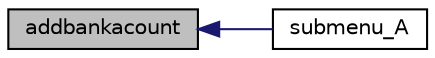 digraph "addbankacount"
{
 // INTERACTIVE_SVG=YES
  edge [fontname="Helvetica",fontsize="10",labelfontname="Helvetica",labelfontsize="10"];
  node [fontname="Helvetica",fontsize="10",shape=record];
  rankdir="LR";
  Node1 [label="addbankacount",height=0.2,width=0.4,color="black", fillcolor="grey75", style="filled" fontcolor="black"];
  Node1 -> Node2 [dir="back",color="midnightblue",fontsize="10",style="solid",fontname="Helvetica"];
  Node2 [label="submenu_A",height=0.2,width=0.4,color="black", fillcolor="white", style="filled",URL="$d0/d1b/gaspump_8cpp.html#a4d0e26307661b665858ff3f256aadbd9"];
}
